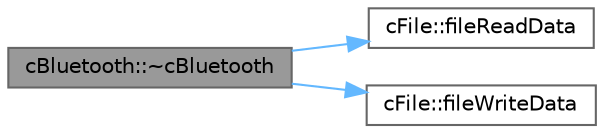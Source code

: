 digraph "cBluetooth::~cBluetooth"
{
 // LATEX_PDF_SIZE
  bgcolor="transparent";
  edge [fontname=Helvetica,fontsize=10,labelfontname=Helvetica,labelfontsize=10];
  node [fontname=Helvetica,fontsize=10,shape=box,height=0.2,width=0.4];
  rankdir="LR";
  Node1 [label="cBluetooth::~cBluetooth",height=0.2,width=0.4,color="gray40", fillcolor="grey60", style="filled", fontcolor="black",tooltip="Destroy the c Bluetooth object."];
  Node1 -> Node2 [color="steelblue1",style="solid"];
  Node2 [label="cFile::fileReadData",height=0.2,width=0.4,color="grey40", fillcolor="white", style="filled",URL="$classc_file.html#a76aa31c62f926cbefb8fc6b7b7279f18",tooltip="fUNCTION FOR READ ON THE FILE fd THAT BELONG TO THE CLASS"];
  Node1 -> Node3 [color="steelblue1",style="solid"];
  Node3 [label="cFile::fileWriteData",height=0.2,width=0.4,color="grey40", fillcolor="white", style="filled",URL="$classc_file.html#a356b90beb9dbec359fc823b9d79ce930",tooltip="fUNCTION FOR WRITE ON THE FILE fd THAT BELONG TO THE CLASS"];
}
